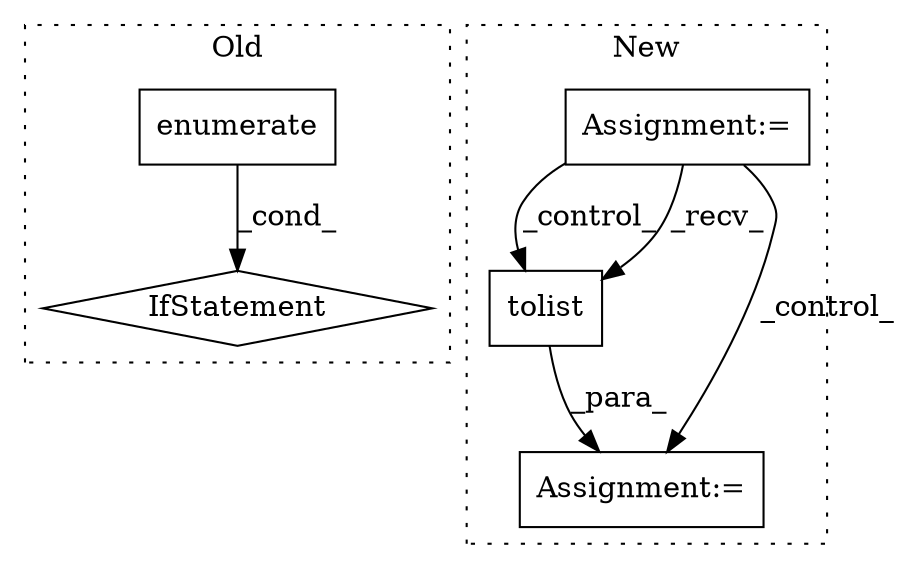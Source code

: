 digraph G {
subgraph cluster0 {
1 [label="enumerate" a="32" s="7969,7980" l="10,1" shape="box"];
4 [label="IfStatement" a="25" s="8226" l="3" shape="diamond"];
label = "Old";
style="dotted";
}
subgraph cluster1 {
2 [label="tolist" a="32" s="8646" l="8" shape="box"];
3 [label="Assignment:=" a="7" s="8637" l="1" shape="box"];
5 [label="Assignment:=" a="7" s="8442" l="1" shape="box"];
label = "New";
style="dotted";
}
1 -> 4 [label="_cond_"];
2 -> 3 [label="_para_"];
5 -> 2 [label="_control_"];
5 -> 2 [label="_recv_"];
5 -> 3 [label="_control_"];
}
